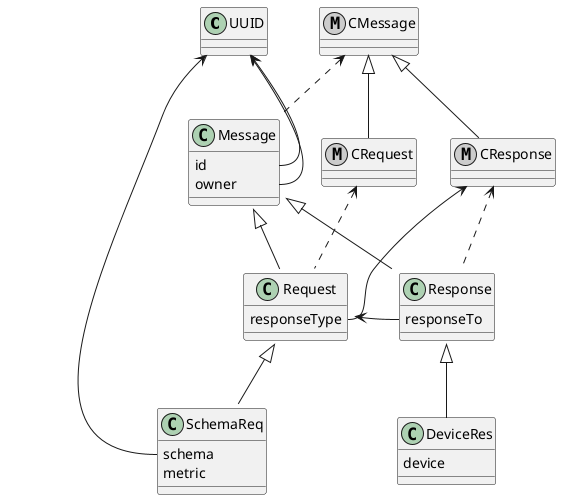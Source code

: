 @startuml

class UUID {}
class Message {
  id
  owner
}
class Request {
  responseType
}
class Response {
  responseTo
}
class SchemaReq {
  schema
  metric
}
class DeviceRes {
    device
}

metaclass CMessage {}
metaclass CRequest {}
metaclass CResponse {}

Message <|-- Request
Message <|-- Response

CMessage <|-- CRequest
CMessage <|-- CResponse

Request <|-- SchemaReq

Response <|-- DeviceRes

CMessage <.. Message
CRequest <.. Request
CResponse <.. Response

UUID <-- Message::id
UUID <-- Message::owner
CResponse <-- Request::responseType
Request <- Response::responseTo
UUID <-- SchemaReq::schema

@enduml
